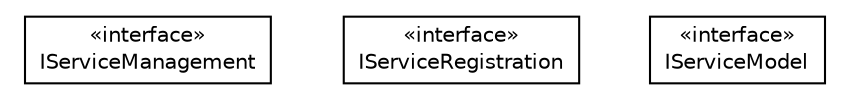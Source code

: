 #!/usr/local/bin/dot
#
# Class diagram 
# Generated by UMLGraph version R5_6-24-gf6e263 (http://www.umlgraph.org/)
#

digraph G {
	edge [fontname="Helvetica",fontsize=10,labelfontname="Helvetica",labelfontsize=10];
	node [fontname="Helvetica",fontsize=10,shape=plaintext];
	nodesep=0.25;
	ranksep=0.5;
	// org.universAAL.tools.ucc.service.api.IServiceManagement
	c22596 [label=<<table title="org.universAAL.tools.ucc.service.api.IServiceManagement" border="0" cellborder="1" cellspacing="0" cellpadding="2" port="p" href="./IServiceManagement.html">
		<tr><td><table border="0" cellspacing="0" cellpadding="1">
<tr><td align="center" balign="center"> &#171;interface&#187; </td></tr>
<tr><td align="center" balign="center"> IServiceManagement </td></tr>
		</table></td></tr>
		</table>>, URL="./IServiceManagement.html", fontname="Helvetica", fontcolor="black", fontsize=10.0];
	// org.universAAL.tools.ucc.service.api.IServiceRegistration
	c22597 [label=<<table title="org.universAAL.tools.ucc.service.api.IServiceRegistration" border="0" cellborder="1" cellspacing="0" cellpadding="2" port="p" href="./IServiceRegistration.html">
		<tr><td><table border="0" cellspacing="0" cellpadding="1">
<tr><td align="center" balign="center"> &#171;interface&#187; </td></tr>
<tr><td align="center" balign="center"> IServiceRegistration </td></tr>
		</table></td></tr>
		</table>>, URL="./IServiceRegistration.html", fontname="Helvetica", fontcolor="black", fontsize=10.0];
	// org.universAAL.tools.ucc.service.api.IServiceModel
	c22598 [label=<<table title="org.universAAL.tools.ucc.service.api.IServiceModel" border="0" cellborder="1" cellspacing="0" cellpadding="2" port="p" href="./IServiceModel.html">
		<tr><td><table border="0" cellspacing="0" cellpadding="1">
<tr><td align="center" balign="center"> &#171;interface&#187; </td></tr>
<tr><td align="center" balign="center"> IServiceModel </td></tr>
		</table></td></tr>
		</table>>, URL="./IServiceModel.html", fontname="Helvetica", fontcolor="black", fontsize=10.0];
}

